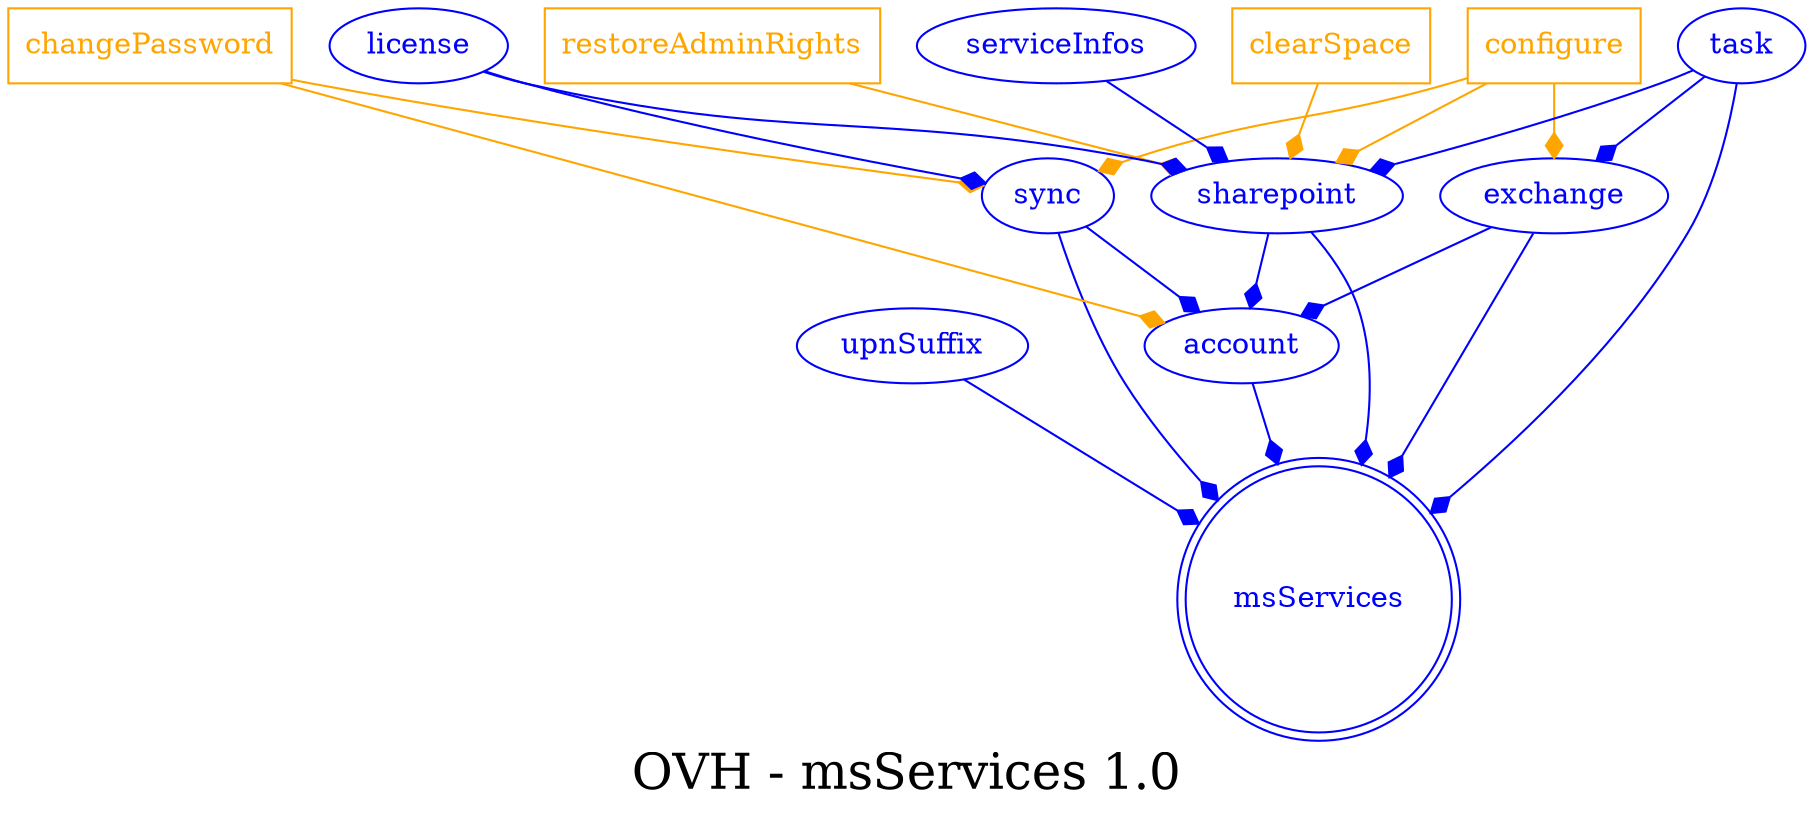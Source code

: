 digraph LexiconGraph {
graph[label="OVH - msServices 1.0", fontsize=24]
splines=true
"msServices" [color=blue, fontcolor=blue, shape=doublecircle]
"upnSuffix" -> "msServices" [color=blue, fontcolor=blue, arrowhead=diamond, arrowtail=none]
"upnSuffix" [color=blue, fontcolor=blue, shape=ellipse]
"account" -> "msServices" [color=blue, fontcolor=blue, arrowhead=diamond, arrowtail=none]
"account" [color=blue, fontcolor=blue, shape=ellipse]
"sharepoint" -> "account" [color=blue, fontcolor=blue, arrowhead=diamond, arrowtail=none]
"sharepoint" [color=blue, fontcolor=blue, shape=ellipse]
"clearSpace" [color=orange, fontcolor=orange, shape=box]
"clearSpace" -> "sharepoint" [color=orange, fontcolor=orange, arrowhead=diamond, arrowtail=none]
"configure" [color=orange, fontcolor=orange, shape=box]
"configure" -> "sharepoint" [color=orange, fontcolor=orange, arrowhead=diamond, arrowtail=none]
"sync" -> "account" [color=blue, fontcolor=blue, arrowhead=diamond, arrowtail=none]
"sync" [color=blue, fontcolor=blue, shape=ellipse]
"configure" -> "sync" [color=orange, fontcolor=orange, arrowhead=diamond, arrowtail=none]
"changePassword" [color=orange, fontcolor=orange, shape=box]
"changePassword" -> "account" [color=orange, fontcolor=orange, arrowhead=diamond, arrowtail=none]
"exchange" -> "account" [color=blue, fontcolor=blue, arrowhead=diamond, arrowtail=none]
"exchange" [color=blue, fontcolor=blue, shape=ellipse]
"configure" -> "exchange" [color=orange, fontcolor=orange, arrowhead=diamond, arrowtail=none]
"sharepoint" -> "msServices" [color=blue, fontcolor=blue, arrowhead=diamond, arrowtail=none]
"restoreAdminRights" [color=orange, fontcolor=orange, shape=box]
"restoreAdminRights" -> "sharepoint" [color=orange, fontcolor=orange, arrowhead=diamond, arrowtail=none]
"task" -> "sharepoint" [color=blue, fontcolor=blue, arrowhead=diamond, arrowtail=none]
"task" [color=blue, fontcolor=blue, shape=ellipse]
"license" -> "sharepoint" [color=blue, fontcolor=blue, arrowhead=diamond, arrowtail=none]
"license" [color=blue, fontcolor=blue, shape=ellipse]
"sync" -> "msServices" [color=blue, fontcolor=blue, arrowhead=diamond, arrowtail=none]
"changePassword" -> "sync" [color=orange, fontcolor=orange, arrowhead=diamond, arrowtail=none]
"license" -> "sync" [color=blue, fontcolor=blue, arrowhead=diamond, arrowtail=none]
"task" -> "msServices" [color=blue, fontcolor=blue, arrowhead=diamond, arrowtail=none]
"exchange" -> "msServices" [color=blue, fontcolor=blue, arrowhead=diamond, arrowtail=none]
"task" -> "exchange" [color=blue, fontcolor=blue, arrowhead=diamond, arrowtail=none]
"serviceInfos" -> "sharepoint" [color=blue, fontcolor=blue, arrowhead=diamond, arrowtail=none]
"serviceInfos" [color=blue, fontcolor=blue, shape=ellipse]
}
